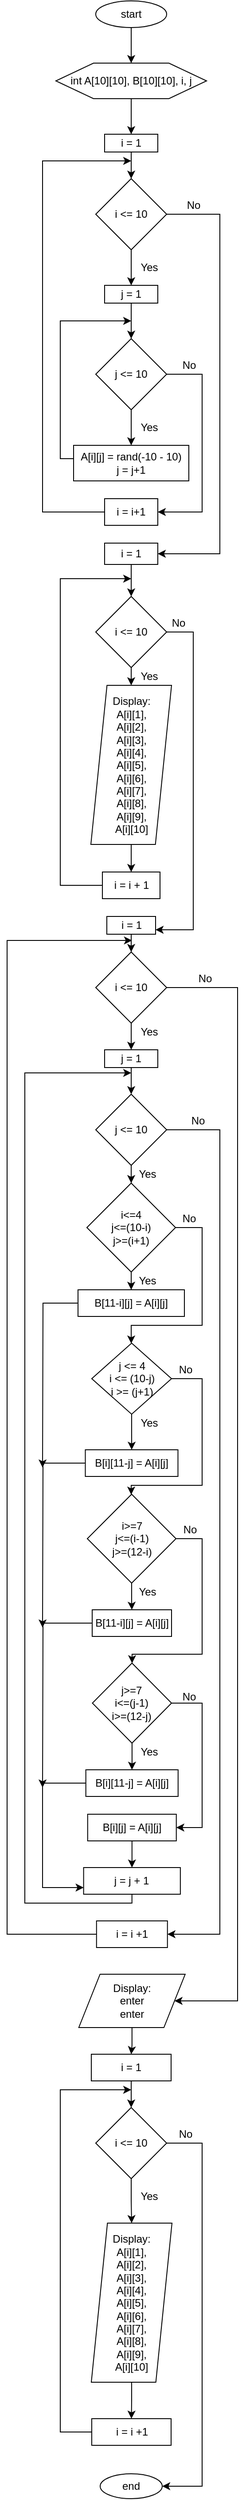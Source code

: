 <mxfile version="12.8.1"><diagram id="bJFC4EkK89eX-pN_YUMu" name="Page-1"><mxGraphModel dx="488" dy="440" grid="1" gridSize="10" guides="1" tooltips="1" connect="1" arrows="1" fold="1" page="1" pageScale="1" pageWidth="850" pageHeight="1100" math="0" shadow="0"><root><mxCell id="0"/><mxCell id="1" parent="0"/><mxCell id="0e-p1JaazqFd4FTZ_Afz-2" style="edgeStyle=orthogonalEdgeStyle;rounded=0;orthogonalLoop=1;jettySize=auto;html=1;" edge="1" parent="1" source="0e-p1JaazqFd4FTZ_Afz-1" target="0e-p1JaazqFd4FTZ_Afz-3"><mxGeometry relative="1" as="geometry"><mxPoint x="280" y="120" as="targetPoint"/></mxGeometry></mxCell><mxCell id="0e-p1JaazqFd4FTZ_Afz-1" value="start" style="ellipse;whiteSpace=wrap;html=1;" vertex="1" parent="1"><mxGeometry x="240" y="60" width="80" height="30" as="geometry"/></mxCell><mxCell id="0e-p1JaazqFd4FTZ_Afz-4" style="edgeStyle=orthogonalEdgeStyle;rounded=0;orthogonalLoop=1;jettySize=auto;html=1;" edge="1" parent="1" source="0e-p1JaazqFd4FTZ_Afz-3" target="0e-p1JaazqFd4FTZ_Afz-5"><mxGeometry relative="1" as="geometry"><mxPoint x="280" y="230" as="targetPoint"/></mxGeometry></mxCell><mxCell id="0e-p1JaazqFd4FTZ_Afz-3" value="int A[10][10], B[10][10], i, j" style="shape=hexagon;perimeter=hexagonPerimeter2;whiteSpace=wrap;html=1;" vertex="1" parent="1"><mxGeometry x="195" y="130" width="170" height="40" as="geometry"/></mxCell><mxCell id="0e-p1JaazqFd4FTZ_Afz-6" style="edgeStyle=orthogonalEdgeStyle;rounded=0;orthogonalLoop=1;jettySize=auto;html=1;" edge="1" parent="1" source="0e-p1JaazqFd4FTZ_Afz-5" target="0e-p1JaazqFd4FTZ_Afz-7"><mxGeometry relative="1" as="geometry"><mxPoint x="280" y="260" as="targetPoint"/></mxGeometry></mxCell><mxCell id="0e-p1JaazqFd4FTZ_Afz-5" value="i = 1" style="rounded=0;whiteSpace=wrap;html=1;" vertex="1" parent="1"><mxGeometry x="250" y="210" width="60" height="20" as="geometry"/></mxCell><mxCell id="0e-p1JaazqFd4FTZ_Afz-15" style="edgeStyle=orthogonalEdgeStyle;rounded=0;orthogonalLoop=1;jettySize=auto;html=1;exitX=0.5;exitY=1;exitDx=0;exitDy=0;entryX=0.5;entryY=0;entryDx=0;entryDy=0;" edge="1" parent="1" source="0e-p1JaazqFd4FTZ_Afz-7" target="0e-p1JaazqFd4FTZ_Afz-10"><mxGeometry relative="1" as="geometry"><mxPoint x="280" y="370" as="targetPoint"/><Array as="points"/></mxGeometry></mxCell><mxCell id="0e-p1JaazqFd4FTZ_Afz-25" style="edgeStyle=orthogonalEdgeStyle;rounded=0;orthogonalLoop=1;jettySize=auto;html=1;" edge="1" parent="1" source="0e-p1JaazqFd4FTZ_Afz-7" target="0e-p1JaazqFd4FTZ_Afz-26"><mxGeometry relative="1" as="geometry"><mxPoint x="400" y="706" as="targetPoint"/><Array as="points"><mxPoint x="380" y="300"/><mxPoint x="380" y="682"/></Array></mxGeometry></mxCell><mxCell id="0e-p1JaazqFd4FTZ_Afz-7" value="i &amp;lt;= 10" style="rhombus;whiteSpace=wrap;html=1;" vertex="1" parent="1"><mxGeometry x="240" y="260" width="80" height="80" as="geometry"/></mxCell><mxCell id="0e-p1JaazqFd4FTZ_Afz-9" value="Yes" style="text;html=1;align=center;verticalAlign=middle;resizable=0;points=[];autosize=1;" vertex="1" parent="1"><mxGeometry x="280" y="350" width="40" height="20" as="geometry"/></mxCell><mxCell id="0e-p1JaazqFd4FTZ_Afz-11" style="edgeStyle=orthogonalEdgeStyle;rounded=0;orthogonalLoop=1;jettySize=auto;html=1;" edge="1" parent="1" source="0e-p1JaazqFd4FTZ_Afz-10" target="0e-p1JaazqFd4FTZ_Afz-12"><mxGeometry relative="1" as="geometry"><mxPoint x="280" y="420" as="targetPoint"/></mxGeometry></mxCell><mxCell id="0e-p1JaazqFd4FTZ_Afz-10" value="j = 1" style="rounded=0;whiteSpace=wrap;html=1;" vertex="1" parent="1"><mxGeometry x="250" y="380" width="60" height="20" as="geometry"/></mxCell><mxCell id="0e-p1JaazqFd4FTZ_Afz-13" style="edgeStyle=orthogonalEdgeStyle;rounded=0;orthogonalLoop=1;jettySize=auto;html=1;" edge="1" parent="1" source="0e-p1JaazqFd4FTZ_Afz-12" target="0e-p1JaazqFd4FTZ_Afz-14"><mxGeometry relative="1" as="geometry"><mxPoint x="280" y="530" as="targetPoint"/></mxGeometry></mxCell><mxCell id="0e-p1JaazqFd4FTZ_Afz-21" style="edgeStyle=orthogonalEdgeStyle;rounded=0;orthogonalLoop=1;jettySize=auto;html=1;" edge="1" parent="1" source="0e-p1JaazqFd4FTZ_Afz-12" target="0e-p1JaazqFd4FTZ_Afz-23"><mxGeometry relative="1" as="geometry"><mxPoint x="360" y="640" as="targetPoint"/><Array as="points"><mxPoint x="360" y="480"/><mxPoint x="360" y="635"/></Array></mxGeometry></mxCell><mxCell id="0e-p1JaazqFd4FTZ_Afz-12" value="j &amp;lt;= 10" style="rhombus;whiteSpace=wrap;html=1;" vertex="1" parent="1"><mxGeometry x="240" y="440" width="80" height="80" as="geometry"/></mxCell><mxCell id="0e-p1JaazqFd4FTZ_Afz-19" style="edgeStyle=orthogonalEdgeStyle;rounded=0;orthogonalLoop=1;jettySize=auto;html=1;" edge="1" parent="1" source="0e-p1JaazqFd4FTZ_Afz-14"><mxGeometry relative="1" as="geometry"><mxPoint x="280" y="420" as="targetPoint"/><Array as="points"><mxPoint x="200" y="575"/><mxPoint x="200" y="420"/></Array></mxGeometry></mxCell><mxCell id="0e-p1JaazqFd4FTZ_Afz-14" value="A[i][j] = rand(-10 - 10)&lt;br&gt;j = j+1" style="rounded=0;whiteSpace=wrap;html=1;" vertex="1" parent="1"><mxGeometry x="215" y="560" width="130" height="40" as="geometry"/></mxCell><mxCell id="0e-p1JaazqFd4FTZ_Afz-18" value="Yes" style="text;html=1;align=center;verticalAlign=middle;resizable=0;points=[];autosize=1;" vertex="1" parent="1"><mxGeometry x="280" y="530" width="40" height="20" as="geometry"/></mxCell><mxCell id="0e-p1JaazqFd4FTZ_Afz-22" value="No" style="text;html=1;align=center;verticalAlign=middle;resizable=0;points=[];autosize=1;" vertex="1" parent="1"><mxGeometry x="330" y="460" width="30" height="20" as="geometry"/></mxCell><mxCell id="0e-p1JaazqFd4FTZ_Afz-24" style="edgeStyle=orthogonalEdgeStyle;rounded=0;orthogonalLoop=1;jettySize=auto;html=1;" edge="1" parent="1" source="0e-p1JaazqFd4FTZ_Afz-23"><mxGeometry relative="1" as="geometry"><mxPoint x="280" y="240" as="targetPoint"/><Array as="points"><mxPoint x="180" y="635"/><mxPoint x="180" y="240"/></Array></mxGeometry></mxCell><mxCell id="0e-p1JaazqFd4FTZ_Afz-23" value="i = i+1" style="rounded=0;whiteSpace=wrap;html=1;" vertex="1" parent="1"><mxGeometry x="250" y="620" width="60" height="30" as="geometry"/></mxCell><mxCell id="0e-p1JaazqFd4FTZ_Afz-28" style="edgeStyle=orthogonalEdgeStyle;rounded=0;orthogonalLoop=1;jettySize=auto;html=1;" edge="1" parent="1" source="0e-p1JaazqFd4FTZ_Afz-26" target="0e-p1JaazqFd4FTZ_Afz-29"><mxGeometry relative="1" as="geometry"><mxPoint x="280" y="740" as="targetPoint"/></mxGeometry></mxCell><mxCell id="0e-p1JaazqFd4FTZ_Afz-26" value="i = 1" style="rounded=0;whiteSpace=wrap;html=1;" vertex="1" parent="1"><mxGeometry x="250" y="670" width="60" height="24" as="geometry"/></mxCell><mxCell id="0e-p1JaazqFd4FTZ_Afz-27" value="No" style="text;html=1;align=center;verticalAlign=middle;resizable=0;points=[];autosize=1;" vertex="1" parent="1"><mxGeometry x="335" y="280" width="30" height="20" as="geometry"/></mxCell><mxCell id="0e-p1JaazqFd4FTZ_Afz-43" style="edgeStyle=orthogonalEdgeStyle;rounded=0;orthogonalLoop=1;jettySize=auto;html=1;exitX=0.5;exitY=1;exitDx=0;exitDy=0;entryX=0.5;entryY=0;entryDx=0;entryDy=0;" edge="1" parent="1" source="0e-p1JaazqFd4FTZ_Afz-29" target="0e-p1JaazqFd4FTZ_Afz-44"><mxGeometry relative="1" as="geometry"><mxPoint x="279" y="831" as="targetPoint"/></mxGeometry></mxCell><mxCell id="0e-p1JaazqFd4FTZ_Afz-49" style="edgeStyle=orthogonalEdgeStyle;rounded=0;orthogonalLoop=1;jettySize=auto;html=1;" edge="1" parent="1" source="0e-p1JaazqFd4FTZ_Afz-29" target="0e-p1JaazqFd4FTZ_Afz-50"><mxGeometry relative="1" as="geometry"><mxPoint x="350" y="1080" as="targetPoint"/><Array as="points"><mxPoint x="350" y="770"/><mxPoint x="350" y="1105"/></Array></mxGeometry></mxCell><mxCell id="0e-p1JaazqFd4FTZ_Afz-29" value="i &amp;lt;= 10" style="rhombus;whiteSpace=wrap;html=1;" vertex="1" parent="1"><mxGeometry x="240" y="730" width="80" height="80" as="geometry"/></mxCell><mxCell id="0e-p1JaazqFd4FTZ_Afz-33" style="edgeStyle=orthogonalEdgeStyle;rounded=0;orthogonalLoop=1;jettySize=auto;html=1;" edge="1" parent="1" source="0e-p1JaazqFd4FTZ_Afz-32" target="0e-p1JaazqFd4FTZ_Afz-34"><mxGeometry relative="1" as="geometry"><mxPoint x="280" y="890" as="targetPoint"/></mxGeometry></mxCell><mxCell id="0e-p1JaazqFd4FTZ_Afz-32" value="j = 1" style="rounded=0;whiteSpace=wrap;html=1;" vertex="1" parent="1"><mxGeometry x="250" y="1240" width="60" height="20" as="geometry"/></mxCell><mxCell id="0e-p1JaazqFd4FTZ_Afz-35" style="edgeStyle=orthogonalEdgeStyle;rounded=0;orthogonalLoop=1;jettySize=auto;html=1;" edge="1" parent="1" source="0e-p1JaazqFd4FTZ_Afz-34" target="0e-p1JaazqFd4FTZ_Afz-38"><mxGeometry relative="1" as="geometry"><mxPoint x="280" y="1010" as="targetPoint"/></mxGeometry></mxCell><mxCell id="0e-p1JaazqFd4FTZ_Afz-94" style="edgeStyle=orthogonalEdgeStyle;rounded=0;orthogonalLoop=1;jettySize=auto;html=1;" edge="1" parent="1" source="0e-p1JaazqFd4FTZ_Afz-34" target="0e-p1JaazqFd4FTZ_Afz-95"><mxGeometry relative="1" as="geometry"><mxPoint x="380" y="2249" as="targetPoint"/><Array as="points"><mxPoint x="380" y="1330"/><mxPoint x="380" y="2235"/></Array></mxGeometry></mxCell><mxCell id="0e-p1JaazqFd4FTZ_Afz-34" value="j &amp;lt;= 10" style="rhombus;whiteSpace=wrap;html=1;" vertex="1" parent="1"><mxGeometry x="240" y="1290" width="80" height="80" as="geometry"/></mxCell><mxCell id="0e-p1JaazqFd4FTZ_Afz-36" value="Yes" style="text;html=1;align=center;verticalAlign=middle;resizable=0;points=[];autosize=1;" vertex="1" parent="1"><mxGeometry x="277.5" y="1370" width="40" height="20" as="geometry"/></mxCell><mxCell id="0e-p1JaazqFd4FTZ_Afz-39" style="edgeStyle=orthogonalEdgeStyle;rounded=0;orthogonalLoop=1;jettySize=auto;html=1;" edge="1" parent="1" source="0e-p1JaazqFd4FTZ_Afz-38" target="0e-p1JaazqFd4FTZ_Afz-40"><mxGeometry relative="1" as="geometry"><mxPoint x="280" y="1140" as="targetPoint"/></mxGeometry></mxCell><mxCell id="0e-p1JaazqFd4FTZ_Afz-60" style="edgeStyle=orthogonalEdgeStyle;rounded=0;orthogonalLoop=1;jettySize=auto;html=1;" edge="1" parent="1" source="0e-p1JaazqFd4FTZ_Afz-38" target="0e-p1JaazqFd4FTZ_Afz-61"><mxGeometry relative="1" as="geometry"><mxPoint x="360" y="1570" as="targetPoint"/><Array as="points"><mxPoint x="360" y="1440"/><mxPoint x="360" y="1550"/><mxPoint x="280" y="1550"/></Array></mxGeometry></mxCell><mxCell id="0e-p1JaazqFd4FTZ_Afz-38" value="i&amp;lt;=4&lt;br&gt;j&amp;lt;=(10-i)&lt;br&gt;j&amp;gt;=(i+1)" style="rhombus;whiteSpace=wrap;html=1;" vertex="1" parent="1"><mxGeometry x="230" y="1390" width="100" height="100" as="geometry"/></mxCell><mxCell id="0e-p1JaazqFd4FTZ_Afz-90" style="edgeStyle=orthogonalEdgeStyle;rounded=0;orthogonalLoop=1;jettySize=auto;html=1;" edge="1" parent="1" source="0e-p1JaazqFd4FTZ_Afz-40"><mxGeometry relative="1" as="geometry"><mxPoint x="180" y="1710" as="targetPoint"/></mxGeometry></mxCell><mxCell id="0e-p1JaazqFd4FTZ_Afz-40" value="B[11-i][j] = A[i][j]" style="rounded=0;whiteSpace=wrap;html=1;" vertex="1" parent="1"><mxGeometry x="220" y="1510" width="120" height="30" as="geometry"/></mxCell><mxCell id="0e-p1JaazqFd4FTZ_Afz-46" style="edgeStyle=orthogonalEdgeStyle;rounded=0;orthogonalLoop=1;jettySize=auto;html=1;" edge="1" parent="1" source="0e-p1JaazqFd4FTZ_Afz-44" target="0e-p1JaazqFd4FTZ_Afz-47"><mxGeometry relative="1" as="geometry"><mxPoint x="280" y="1030" as="targetPoint"/></mxGeometry></mxCell><mxCell id="0e-p1JaazqFd4FTZ_Afz-44" value="Display:&lt;br&gt;A[i][1],&lt;br&gt;A[i][2],&lt;br&gt;A[i][3],&lt;br&gt;A[i][4],&lt;br&gt;A[i][5],&lt;br&gt;A[i][6],&lt;br&gt;A[i][7],&lt;br&gt;A[i][8],&lt;br&gt;A[i][9],&lt;br&gt;A[i][10]" style="shape=parallelogram;perimeter=parallelogramPerimeter;whiteSpace=wrap;html=1;" vertex="1" parent="1"><mxGeometry x="234.5" y="830" width="91" height="179" as="geometry"/></mxCell><mxCell id="0e-p1JaazqFd4FTZ_Afz-45" value="Yes" style="text;html=1;align=center;verticalAlign=middle;resizable=0;points=[];autosize=1;" vertex="1" parent="1"><mxGeometry x="280" y="810" width="40" height="20" as="geometry"/></mxCell><mxCell id="0e-p1JaazqFd4FTZ_Afz-48" style="edgeStyle=orthogonalEdgeStyle;rounded=0;orthogonalLoop=1;jettySize=auto;html=1;" edge="1" parent="1" source="0e-p1JaazqFd4FTZ_Afz-47"><mxGeometry relative="1" as="geometry"><mxPoint x="280" y="710" as="targetPoint"/><Array as="points"><mxPoint x="200" y="1055"/><mxPoint x="200" y="710"/></Array></mxGeometry></mxCell><mxCell id="0e-p1JaazqFd4FTZ_Afz-47" value="i = i + 1" style="rounded=0;whiteSpace=wrap;html=1;" vertex="1" parent="1"><mxGeometry x="247.5" y="1040" width="65" height="30" as="geometry"/></mxCell><mxCell id="0e-p1JaazqFd4FTZ_Afz-53" style="edgeStyle=orthogonalEdgeStyle;rounded=0;orthogonalLoop=1;jettySize=auto;html=1;" edge="1" parent="1" source="0e-p1JaazqFd4FTZ_Afz-50" target="0e-p1JaazqFd4FTZ_Afz-54"><mxGeometry relative="1" as="geometry"><mxPoint x="280" y="1140" as="targetPoint"/></mxGeometry></mxCell><mxCell id="0e-p1JaazqFd4FTZ_Afz-50" value="i = 1" style="rounded=0;whiteSpace=wrap;html=1;" vertex="1" parent="1"><mxGeometry x="252.5" y="1090" width="55" height="20" as="geometry"/></mxCell><mxCell id="0e-p1JaazqFd4FTZ_Afz-51" value="No" style="text;html=1;align=center;verticalAlign=middle;resizable=0;points=[];autosize=1;" vertex="1" parent="1"><mxGeometry x="317.5" y="750" width="30" height="20" as="geometry"/></mxCell><mxCell id="0e-p1JaazqFd4FTZ_Afz-57" style="edgeStyle=orthogonalEdgeStyle;rounded=0;orthogonalLoop=1;jettySize=auto;html=1;entryX=0.5;entryY=0;entryDx=0;entryDy=0;" edge="1" parent="1" source="0e-p1JaazqFd4FTZ_Afz-54" target="0e-p1JaazqFd4FTZ_Afz-32"><mxGeometry relative="1" as="geometry"/></mxCell><mxCell id="0e-p1JaazqFd4FTZ_Afz-98" style="edgeStyle=orthogonalEdgeStyle;rounded=0;orthogonalLoop=1;jettySize=auto;html=1;" edge="1" parent="1" source="0e-p1JaazqFd4FTZ_Afz-54" target="0e-p1JaazqFd4FTZ_Afz-99"><mxGeometry relative="1" as="geometry"><mxPoint x="400" y="2297" as="targetPoint"/><Array as="points"><mxPoint x="400" y="1170"/><mxPoint x="400" y="2310"/></Array></mxGeometry></mxCell><mxCell id="0e-p1JaazqFd4FTZ_Afz-54" value="i &amp;lt;= 10" style="rhombus;whiteSpace=wrap;html=1;" vertex="1" parent="1"><mxGeometry x="240" y="1130" width="80" height="80" as="geometry"/></mxCell><mxCell id="0e-p1JaazqFd4FTZ_Afz-58" value="Yes" style="text;html=1;align=center;verticalAlign=middle;resizable=0;points=[];autosize=1;" vertex="1" parent="1"><mxGeometry x="280" y="1210" width="40" height="20" as="geometry"/></mxCell><mxCell id="0e-p1JaazqFd4FTZ_Afz-59" value="Yes" style="text;html=1;align=center;verticalAlign=middle;resizable=0;points=[];autosize=1;" vertex="1" parent="1"><mxGeometry x="277.5" y="1490" width="40" height="20" as="geometry"/></mxCell><mxCell id="0e-p1JaazqFd4FTZ_Afz-62" style="edgeStyle=orthogonalEdgeStyle;rounded=0;orthogonalLoop=1;jettySize=auto;html=1;" edge="1" parent="1" source="0e-p1JaazqFd4FTZ_Afz-61" target="0e-p1JaazqFd4FTZ_Afz-64"><mxGeometry relative="1" as="geometry"><mxPoint x="280.5" y="1690" as="targetPoint"/></mxGeometry></mxCell><mxCell id="0e-p1JaazqFd4FTZ_Afz-66" style="edgeStyle=orthogonalEdgeStyle;rounded=0;orthogonalLoop=1;jettySize=auto;html=1;" edge="1" parent="1" source="0e-p1JaazqFd4FTZ_Afz-61" target="0e-p1JaazqFd4FTZ_Afz-69"><mxGeometry relative="1" as="geometry"><mxPoint x="360" y="1770" as="targetPoint"/><Array as="points"><mxPoint x="360" y="1610"/><mxPoint x="360" y="1730"/><mxPoint x="280" y="1730"/></Array></mxGeometry></mxCell><mxCell id="0e-p1JaazqFd4FTZ_Afz-61" value="j &amp;lt;= 4&lt;br&gt;i &amp;lt;= (10-j)&lt;br&gt;i &amp;gt;= (j+1)" style="rhombus;whiteSpace=wrap;html=1;" vertex="1" parent="1"><mxGeometry x="235.5" y="1570" width="90" height="80" as="geometry"/></mxCell><mxCell id="0e-p1JaazqFd4FTZ_Afz-63" value="Yes" style="text;html=1;align=center;verticalAlign=middle;resizable=0;points=[];autosize=1;" vertex="1" parent="1"><mxGeometry x="280" y="1650" width="40" height="20" as="geometry"/></mxCell><mxCell id="0e-p1JaazqFd4FTZ_Afz-89" style="edgeStyle=orthogonalEdgeStyle;rounded=0;orthogonalLoop=1;jettySize=auto;html=1;" edge="1" parent="1" source="0e-p1JaazqFd4FTZ_Afz-64"><mxGeometry relative="1" as="geometry"><mxPoint x="180" y="1890" as="targetPoint"/></mxGeometry></mxCell><mxCell id="0e-p1JaazqFd4FTZ_Afz-64" value="B[i][11-j] = A[i][j]" style="rounded=0;whiteSpace=wrap;html=1;" vertex="1" parent="1"><mxGeometry x="228.25" y="1690" width="104.5" height="30" as="geometry"/></mxCell><mxCell id="0e-p1JaazqFd4FTZ_Afz-67" value="No" style="text;html=1;align=center;verticalAlign=middle;resizable=0;points=[];autosize=1;" vertex="1" parent="1"><mxGeometry x="330" y="1420" width="30" height="20" as="geometry"/></mxCell><mxCell id="0e-p1JaazqFd4FTZ_Afz-68" value="No" style="text;html=1;align=center;verticalAlign=middle;resizable=0;points=[];autosize=1;" vertex="1" parent="1"><mxGeometry x="325.5" y="1590" width="30" height="20" as="geometry"/></mxCell><mxCell id="0e-p1JaazqFd4FTZ_Afz-70" style="edgeStyle=orthogonalEdgeStyle;rounded=0;orthogonalLoop=1;jettySize=auto;html=1;" edge="1" parent="1" source="0e-p1JaazqFd4FTZ_Afz-69" target="0e-p1JaazqFd4FTZ_Afz-72"><mxGeometry relative="1" as="geometry"><mxPoint x="280.5" y="1880" as="targetPoint"/></mxGeometry></mxCell><mxCell id="0e-p1JaazqFd4FTZ_Afz-74" style="edgeStyle=orthogonalEdgeStyle;rounded=0;orthogonalLoop=1;jettySize=auto;html=1;" edge="1" parent="1" source="0e-p1JaazqFd4FTZ_Afz-69" target="0e-p1JaazqFd4FTZ_Afz-75"><mxGeometry relative="1" as="geometry"><mxPoint x="360" y="1950" as="targetPoint"/><Array as="points"><mxPoint x="360" y="1790"/><mxPoint x="360" y="1920"/><mxPoint x="281" y="1920"/></Array></mxGeometry></mxCell><mxCell id="0e-p1JaazqFd4FTZ_Afz-69" value="i&amp;gt;=7&lt;br&gt;j&amp;lt;=(i-1)&lt;br&gt;j&amp;gt;=(12-i)" style="rhombus;whiteSpace=wrap;html=1;" vertex="1" parent="1"><mxGeometry x="230.5" y="1740" width="100" height="100" as="geometry"/></mxCell><mxCell id="0e-p1JaazqFd4FTZ_Afz-71" value="Yes" style="text;html=1;align=center;verticalAlign=middle;resizable=0;points=[];autosize=1;" vertex="1" parent="1"><mxGeometry x="277.5" y="1840" width="40" height="20" as="geometry"/></mxCell><mxCell id="0e-p1JaazqFd4FTZ_Afz-88" style="edgeStyle=orthogonalEdgeStyle;rounded=0;orthogonalLoop=1;jettySize=auto;html=1;" edge="1" parent="1" source="0e-p1JaazqFd4FTZ_Afz-72"><mxGeometry relative="1" as="geometry"><mxPoint x="180" y="2070" as="targetPoint"/></mxGeometry></mxCell><mxCell id="0e-p1JaazqFd4FTZ_Afz-72" value="B[11-i][j] = A[i][j]" style="rounded=0;whiteSpace=wrap;html=1;" vertex="1" parent="1"><mxGeometry x="236" y="1870" width="89.5" height="30" as="geometry"/></mxCell><mxCell id="0e-p1JaazqFd4FTZ_Afz-77" style="edgeStyle=orthogonalEdgeStyle;rounded=0;orthogonalLoop=1;jettySize=auto;html=1;" edge="1" parent="1" source="0e-p1JaazqFd4FTZ_Afz-75" target="0e-p1JaazqFd4FTZ_Afz-79"><mxGeometry relative="1" as="geometry"><mxPoint x="280.875" y="2060" as="targetPoint"/></mxGeometry></mxCell><mxCell id="0e-p1JaazqFd4FTZ_Afz-81" style="edgeStyle=orthogonalEdgeStyle;rounded=0;orthogonalLoop=1;jettySize=auto;html=1;" edge="1" parent="1" source="0e-p1JaazqFd4FTZ_Afz-75" target="0e-p1JaazqFd4FTZ_Afz-83"><mxGeometry relative="1" as="geometry"><mxPoint x="360" y="2156" as="targetPoint"/><Array as="points"><mxPoint x="360" y="1975"/><mxPoint x="360" y="2115"/></Array></mxGeometry></mxCell><mxCell id="0e-p1JaazqFd4FTZ_Afz-75" value="j&amp;gt;=7&lt;br&gt;i&amp;lt;=(j-1)&lt;br&gt;i&amp;gt;=(12-j)" style="rhombus;whiteSpace=wrap;html=1;" vertex="1" parent="1"><mxGeometry x="236.25" y="1930" width="89.25" height="90" as="geometry"/></mxCell><mxCell id="0e-p1JaazqFd4FTZ_Afz-76" value="No" style="text;html=1;align=center;verticalAlign=middle;resizable=0;points=[];autosize=1;" vertex="1" parent="1"><mxGeometry x="330.5" y="1770" width="30" height="20" as="geometry"/></mxCell><mxCell id="0e-p1JaazqFd4FTZ_Afz-78" value="Yes" style="text;html=1;align=center;verticalAlign=middle;resizable=0;points=[];autosize=1;" vertex="1" parent="1"><mxGeometry x="280" y="2020" width="40" height="20" as="geometry"/></mxCell><mxCell id="0e-p1JaazqFd4FTZ_Afz-87" style="edgeStyle=orthogonalEdgeStyle;rounded=0;orthogonalLoop=1;jettySize=auto;html=1;entryX=0;entryY=0.75;entryDx=0;entryDy=0;" edge="1" parent="1" source="0e-p1JaazqFd4FTZ_Afz-79" target="0e-p1JaazqFd4FTZ_Afz-92"><mxGeometry relative="1" as="geometry"><mxPoint x="227" y="2240" as="targetPoint"/><Array as="points"><mxPoint x="180" y="2065"/><mxPoint x="180" y="2183"/></Array></mxGeometry></mxCell><mxCell id="0e-p1JaazqFd4FTZ_Afz-79" value="B[i][11-j] = A[i][j]" style="rounded=0;whiteSpace=wrap;html=1;" vertex="1" parent="1"><mxGeometry x="228.84" y="2050" width="104.06" height="30" as="geometry"/></mxCell><mxCell id="0e-p1JaazqFd4FTZ_Afz-82" value="No" style="text;html=1;align=center;verticalAlign=middle;resizable=0;points=[];autosize=1;" vertex="1" parent="1"><mxGeometry x="330" y="1958" width="30" height="20" as="geometry"/></mxCell><mxCell id="0e-p1JaazqFd4FTZ_Afz-84" style="edgeStyle=orthogonalEdgeStyle;rounded=0;orthogonalLoop=1;jettySize=auto;html=1;" edge="1" parent="1" source="0e-p1JaazqFd4FTZ_Afz-83" target="0e-p1JaazqFd4FTZ_Afz-92"><mxGeometry relative="1" as="geometry"><mxPoint x="275" y="2210" as="targetPoint"/></mxGeometry></mxCell><mxCell id="0e-p1JaazqFd4FTZ_Afz-83" value="B[i][j] = A[i][j]" style="rounded=0;whiteSpace=wrap;html=1;" vertex="1" parent="1"><mxGeometry x="230.88" y="2100" width="100" height="30" as="geometry"/></mxCell><mxCell id="0e-p1JaazqFd4FTZ_Afz-93" style="edgeStyle=orthogonalEdgeStyle;rounded=0;orthogonalLoop=1;jettySize=auto;html=1;" edge="1" parent="1" source="0e-p1JaazqFd4FTZ_Afz-92"><mxGeometry relative="1" as="geometry"><mxPoint x="280" y="1266" as="targetPoint"/><Array as="points"><mxPoint x="281" y="2200"/><mxPoint x="160" y="2200"/><mxPoint x="160" y="1266"/></Array></mxGeometry></mxCell><mxCell id="0e-p1JaazqFd4FTZ_Afz-92" value="j = j + 1" style="rounded=0;whiteSpace=wrap;html=1;" vertex="1" parent="1"><mxGeometry x="226.32" y="2160" width="109.12" height="30" as="geometry"/></mxCell><mxCell id="0e-p1JaazqFd4FTZ_Afz-97" style="edgeStyle=orthogonalEdgeStyle;rounded=0;orthogonalLoop=1;jettySize=auto;html=1;" edge="1" parent="1" source="0e-p1JaazqFd4FTZ_Afz-95"><mxGeometry relative="1" as="geometry"><mxPoint x="280.88" y="1117" as="targetPoint"/><Array as="points"><mxPoint x="140" y="2235"/><mxPoint x="140" y="1117"/></Array></mxGeometry></mxCell><mxCell id="0e-p1JaazqFd4FTZ_Afz-95" value="i = i +1" style="rounded=0;whiteSpace=wrap;html=1;" vertex="1" parent="1"><mxGeometry x="240.88" y="2220" width="80" height="30" as="geometry"/></mxCell><mxCell id="0e-p1JaazqFd4FTZ_Afz-96" value="No" style="text;html=1;align=center;verticalAlign=middle;resizable=0;points=[];autosize=1;" vertex="1" parent="1"><mxGeometry x="340" y="1310" width="30" height="20" as="geometry"/></mxCell><mxCell id="0e-p1JaazqFd4FTZ_Afz-101" style="edgeStyle=orthogonalEdgeStyle;rounded=0;orthogonalLoop=1;jettySize=auto;html=1;" edge="1" parent="1" source="0e-p1JaazqFd4FTZ_Afz-99" target="0e-p1JaazqFd4FTZ_Afz-102"><mxGeometry relative="1" as="geometry"><mxPoint x="280.88" y="2380" as="targetPoint"/></mxGeometry></mxCell><mxCell id="0e-p1JaazqFd4FTZ_Afz-99" value="Display:&lt;br&gt;enter&lt;br&gt;enter" style="shape=parallelogram;perimeter=parallelogramPerimeter;whiteSpace=wrap;html=1;" vertex="1" parent="1"><mxGeometry x="220.88" y="2280" width="120" height="60" as="geometry"/></mxCell><mxCell id="0e-p1JaazqFd4FTZ_Afz-100" value="No" style="text;html=1;align=center;verticalAlign=middle;resizable=0;points=[];autosize=1;" vertex="1" parent="1"><mxGeometry x="347.5" y="1150" width="30" height="20" as="geometry"/></mxCell><mxCell id="0e-p1JaazqFd4FTZ_Afz-103" style="edgeStyle=orthogonalEdgeStyle;rounded=0;orthogonalLoop=1;jettySize=auto;html=1;" edge="1" parent="1" source="0e-p1JaazqFd4FTZ_Afz-102" target="0e-p1JaazqFd4FTZ_Afz-104"><mxGeometry relative="1" as="geometry"><mxPoint x="280" y="2440" as="targetPoint"/></mxGeometry></mxCell><mxCell id="0e-p1JaazqFd4FTZ_Afz-102" value="i = 1" style="rounded=0;whiteSpace=wrap;html=1;" vertex="1" parent="1"><mxGeometry x="235" y="2370" width="90" height="30" as="geometry"/></mxCell><mxCell id="0e-p1JaazqFd4FTZ_Afz-105" style="edgeStyle=orthogonalEdgeStyle;rounded=0;orthogonalLoop=1;jettySize=auto;html=1;entryX=0.5;entryY=0;entryDx=0;entryDy=0;" edge="1" parent="1" source="0e-p1JaazqFd4FTZ_Afz-104" target="0e-p1JaazqFd4FTZ_Afz-107"><mxGeometry relative="1" as="geometry"><mxPoint x="280" y="2560" as="targetPoint"/></mxGeometry></mxCell><mxCell id="0e-p1JaazqFd4FTZ_Afz-111" style="edgeStyle=orthogonalEdgeStyle;rounded=0;orthogonalLoop=1;jettySize=auto;html=1;" edge="1" parent="1" source="0e-p1JaazqFd4FTZ_Afz-104" target="0e-p1JaazqFd4FTZ_Afz-112"><mxGeometry relative="1" as="geometry"><mxPoint x="360" y="2882" as="targetPoint"/><Array as="points"><mxPoint x="360" y="2470"/><mxPoint x="360" y="2856"/></Array></mxGeometry></mxCell><mxCell id="0e-p1JaazqFd4FTZ_Afz-104" value="i &amp;lt;= 10" style="rhombus;whiteSpace=wrap;html=1;" vertex="1" parent="1"><mxGeometry x="240" y="2430" width="80" height="80" as="geometry"/></mxCell><mxCell id="0e-p1JaazqFd4FTZ_Afz-106" value="Yes" style="text;html=1;align=center;verticalAlign=middle;resizable=0;points=[];autosize=1;" vertex="1" parent="1"><mxGeometry x="280" y="2520" width="40" height="20" as="geometry"/></mxCell><mxCell id="0e-p1JaazqFd4FTZ_Afz-108" style="edgeStyle=orthogonalEdgeStyle;rounded=0;orthogonalLoop=1;jettySize=auto;html=1;" edge="1" parent="1" source="0e-p1JaazqFd4FTZ_Afz-107" target="0e-p1JaazqFd4FTZ_Afz-109"><mxGeometry relative="1" as="geometry"><mxPoint x="280.5" y="2780" as="targetPoint"/></mxGeometry></mxCell><mxCell id="0e-p1JaazqFd4FTZ_Afz-107" value="Display:&lt;br&gt;A[i][1],&lt;br&gt;A[i][2],&lt;br&gt;A[i][3],&lt;br&gt;A[i][4],&lt;br&gt;A[i][5],&lt;br&gt;A[i][6],&lt;br&gt;A[i][7],&lt;br&gt;A[i][8],&lt;br&gt;A[i][9],&lt;br&gt;A[i][10]" style="shape=parallelogram;perimeter=parallelogramPerimeter;whiteSpace=wrap;html=1;" vertex="1" parent="1"><mxGeometry x="235" y="2560" width="91" height="179" as="geometry"/></mxCell><mxCell id="0e-p1JaazqFd4FTZ_Afz-110" style="edgeStyle=orthogonalEdgeStyle;rounded=0;orthogonalLoop=1;jettySize=auto;html=1;" edge="1" parent="1" source="0e-p1JaazqFd4FTZ_Afz-109"><mxGeometry relative="1" as="geometry"><mxPoint x="280" y="2410" as="targetPoint"/><Array as="points"><mxPoint x="200" y="2795"/><mxPoint x="200" y="2410"/></Array></mxGeometry></mxCell><mxCell id="0e-p1JaazqFd4FTZ_Afz-109" value="i = i +1" style="rounded=0;whiteSpace=wrap;html=1;" vertex="1" parent="1"><mxGeometry x="235.5" y="2780" width="89.5" height="30" as="geometry"/></mxCell><mxCell id="0e-p1JaazqFd4FTZ_Afz-112" value="end" style="ellipse;whiteSpace=wrap;html=1;" vertex="1" parent="1"><mxGeometry x="245" y="2842" width="70" height="28" as="geometry"/></mxCell><mxCell id="0e-p1JaazqFd4FTZ_Afz-113" value="No" style="text;html=1;align=center;verticalAlign=middle;resizable=0;points=[];autosize=1;" vertex="1" parent="1"><mxGeometry x="326" y="2450" width="30" height="20" as="geometry"/></mxCell></root></mxGraphModel></diagram></mxfile>